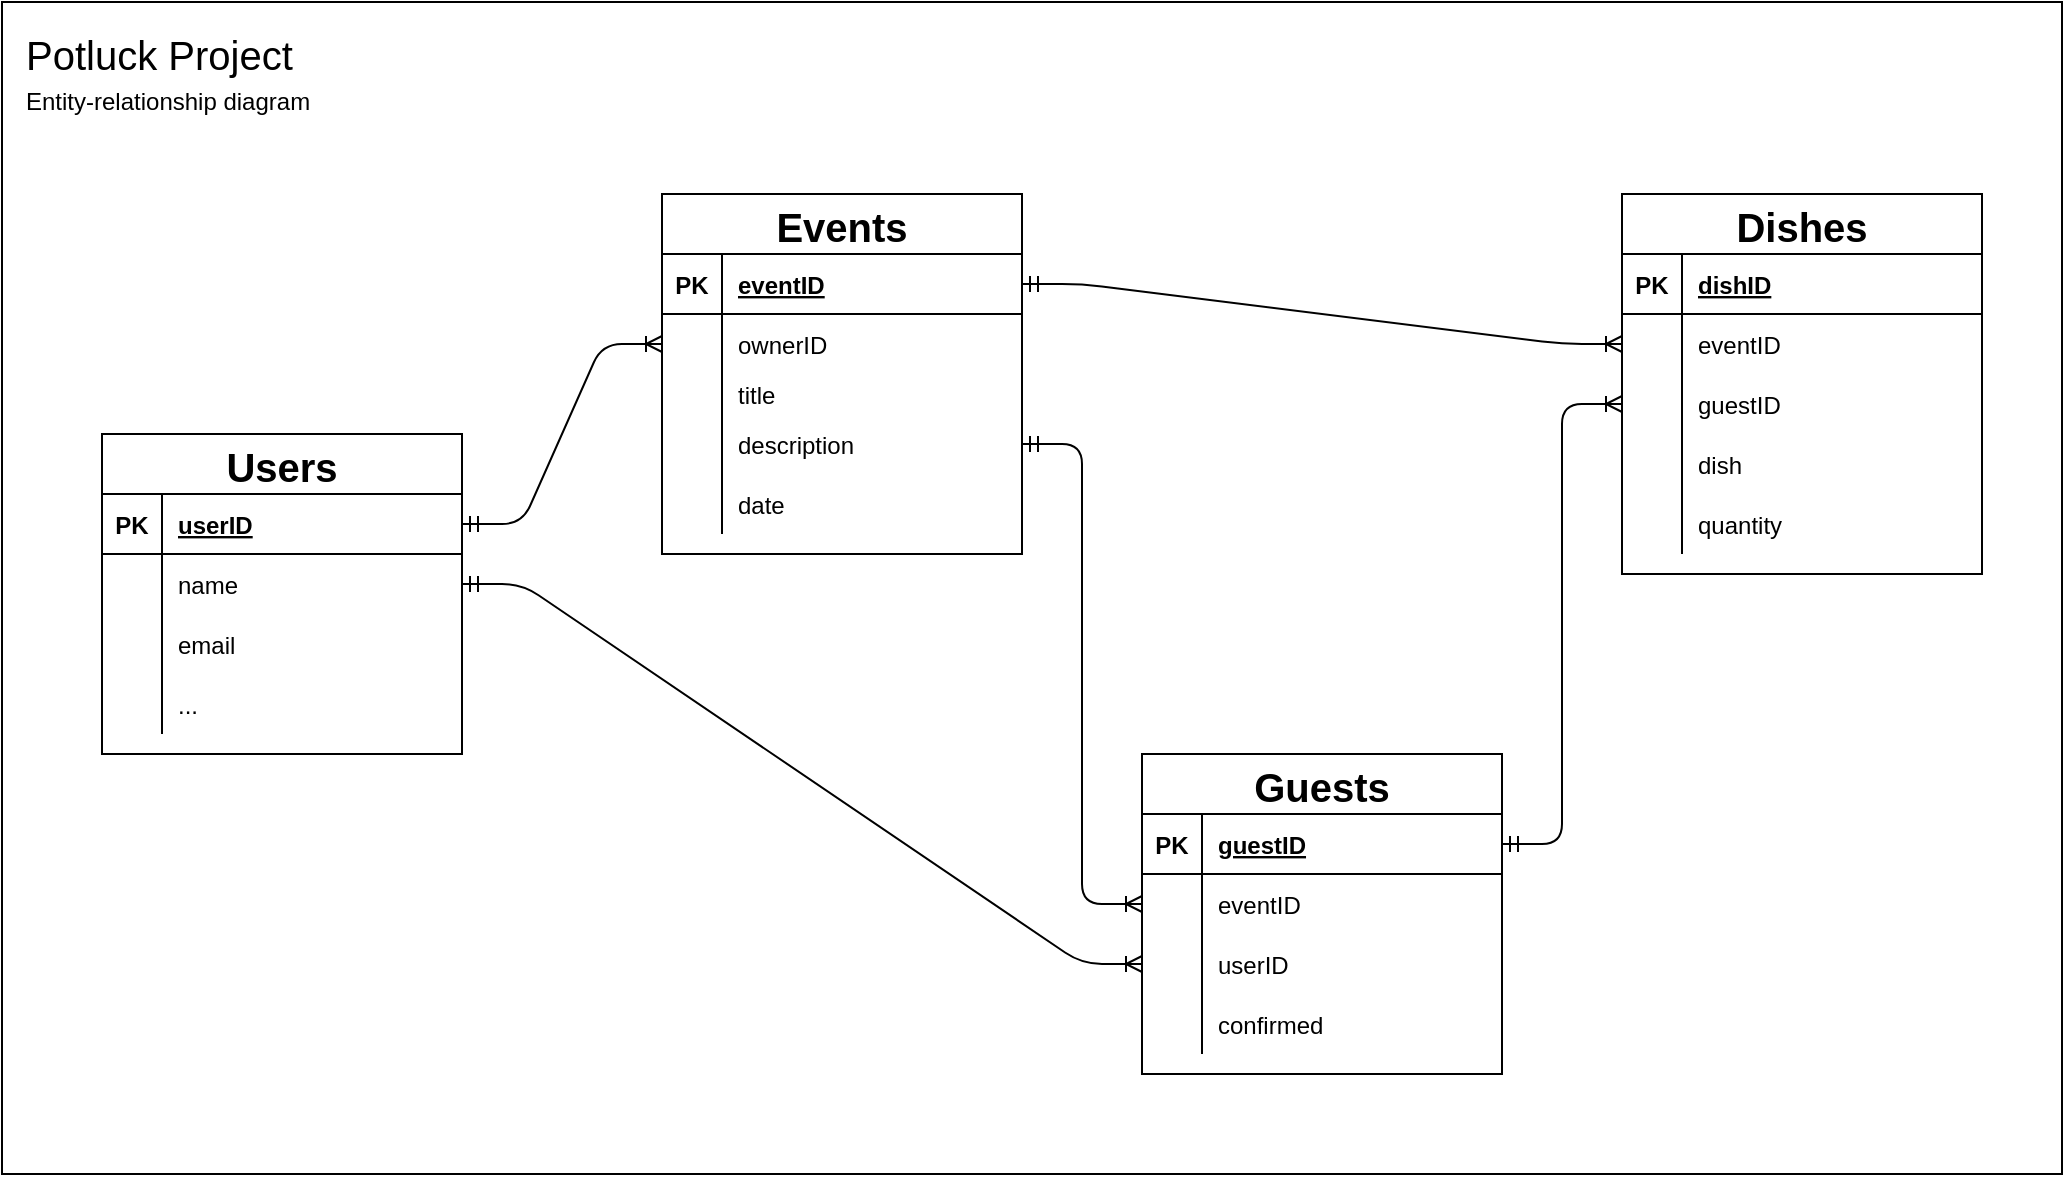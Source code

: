 <mxfile version="14.4.3" type="device" pages="2"><diagram name="EER" id="9f46799a-70d6-7492-0946-bef42562c5a5"><mxGraphModel dx="1426" dy="801" grid="1" gridSize="10" guides="1" tooltips="1" connect="1" arrows="1" fold="1" page="1" pageScale="1" pageWidth="1100" pageHeight="850" background="#ffffff" math="0" shadow="0"><root><mxCell id="0"/><mxCell id="1" parent="0"/><mxCell id="2ur29P7m5dVR8Yak9FoJ-1" value="" style="rounded=0;whiteSpace=wrap;html=1;" vertex="1" parent="1"><mxGeometry x="30" y="24" width="1030" height="586" as="geometry"/></mxCell><mxCell id="jlmx12DZaRkTQezgC5Pu-1" value="Potluck Project" style="text;html=1;strokeColor=none;fillColor=none;align=left;verticalAlign=middle;whiteSpace=wrap;rounded=0;fontSize=20;" parent="1" vertex="1"><mxGeometry x="40" y="40" width="220" height="20" as="geometry"/></mxCell><mxCell id="jlmx12DZaRkTQezgC5Pu-2" value="Entity-relationship diagram" style="text;html=1;strokeColor=none;fillColor=none;align=left;verticalAlign=middle;whiteSpace=wrap;rounded=0;" parent="1" vertex="1"><mxGeometry x="40" y="64" width="220" height="20" as="geometry"/></mxCell><mxCell id="jlmx12DZaRkTQezgC5Pu-3" value="Users" style="shape=table;startSize=30;container=1;collapsible=1;childLayout=tableLayout;fixedRows=1;rowLines=0;fontStyle=1;align=center;resizeLast=1;fontSize=20;" parent="1" vertex="1"><mxGeometry x="80" y="240" width="180" height="160" as="geometry"/></mxCell><mxCell id="jlmx12DZaRkTQezgC5Pu-4" value="" style="shape=partialRectangle;collapsible=0;dropTarget=0;pointerEvents=0;fillColor=none;top=0;left=0;bottom=1;right=0;points=[[0,0.5],[1,0.5]];portConstraint=eastwest;" parent="jlmx12DZaRkTQezgC5Pu-3" vertex="1"><mxGeometry y="30" width="180" height="30" as="geometry"/></mxCell><mxCell id="jlmx12DZaRkTQezgC5Pu-5" value="PK" style="shape=partialRectangle;connectable=0;fillColor=none;top=0;left=0;bottom=0;right=0;fontStyle=1;overflow=hidden;" parent="jlmx12DZaRkTQezgC5Pu-4" vertex="1"><mxGeometry width="30" height="30" as="geometry"/></mxCell><mxCell id="jlmx12DZaRkTQezgC5Pu-6" value="userID" style="shape=partialRectangle;connectable=0;fillColor=none;top=0;left=0;bottom=0;right=0;align=left;spacingLeft=6;fontStyle=5;overflow=hidden;" parent="jlmx12DZaRkTQezgC5Pu-4" vertex="1"><mxGeometry x="30" width="150" height="30" as="geometry"/></mxCell><mxCell id="jlmx12DZaRkTQezgC5Pu-7" value="" style="shape=partialRectangle;collapsible=0;dropTarget=0;pointerEvents=0;fillColor=none;top=0;left=0;bottom=0;right=0;points=[[0,0.5],[1,0.5]];portConstraint=eastwest;" parent="jlmx12DZaRkTQezgC5Pu-3" vertex="1"><mxGeometry y="60" width="180" height="30" as="geometry"/></mxCell><mxCell id="jlmx12DZaRkTQezgC5Pu-8" value="" style="shape=partialRectangle;connectable=0;fillColor=none;top=0;left=0;bottom=0;right=0;editable=1;overflow=hidden;" parent="jlmx12DZaRkTQezgC5Pu-7" vertex="1"><mxGeometry width="30" height="30" as="geometry"/></mxCell><mxCell id="jlmx12DZaRkTQezgC5Pu-9" value="name" style="shape=partialRectangle;connectable=0;fillColor=none;top=0;left=0;bottom=0;right=0;align=left;spacingLeft=6;overflow=hidden;" parent="jlmx12DZaRkTQezgC5Pu-7" vertex="1"><mxGeometry x="30" width="150" height="30" as="geometry"/></mxCell><mxCell id="jlmx12DZaRkTQezgC5Pu-10" value="" style="shape=partialRectangle;collapsible=0;dropTarget=0;pointerEvents=0;fillColor=none;top=0;left=0;bottom=0;right=0;points=[[0,0.5],[1,0.5]];portConstraint=eastwest;" parent="jlmx12DZaRkTQezgC5Pu-3" vertex="1"><mxGeometry y="90" width="180" height="30" as="geometry"/></mxCell><mxCell id="jlmx12DZaRkTQezgC5Pu-11" value="" style="shape=partialRectangle;connectable=0;fillColor=none;top=0;left=0;bottom=0;right=0;editable=1;overflow=hidden;" parent="jlmx12DZaRkTQezgC5Pu-10" vertex="1"><mxGeometry width="30" height="30" as="geometry"/></mxCell><mxCell id="jlmx12DZaRkTQezgC5Pu-12" value="email" style="shape=partialRectangle;connectable=0;fillColor=none;top=0;left=0;bottom=0;right=0;align=left;spacingLeft=6;overflow=hidden;" parent="jlmx12DZaRkTQezgC5Pu-10" vertex="1"><mxGeometry x="30" width="150" height="30" as="geometry"/></mxCell><mxCell id="jlmx12DZaRkTQezgC5Pu-13" value="" style="shape=partialRectangle;collapsible=0;dropTarget=0;pointerEvents=0;fillColor=none;top=0;left=0;bottom=0;right=0;points=[[0,0.5],[1,0.5]];portConstraint=eastwest;" parent="jlmx12DZaRkTQezgC5Pu-3" vertex="1"><mxGeometry y="120" width="180" height="30" as="geometry"/></mxCell><mxCell id="jlmx12DZaRkTQezgC5Pu-14" value="" style="shape=partialRectangle;connectable=0;fillColor=none;top=0;left=0;bottom=0;right=0;editable=1;overflow=hidden;" parent="jlmx12DZaRkTQezgC5Pu-13" vertex="1"><mxGeometry width="30" height="30" as="geometry"/></mxCell><mxCell id="jlmx12DZaRkTQezgC5Pu-15" value="..." style="shape=partialRectangle;connectable=0;fillColor=none;top=0;left=0;bottom=0;right=0;align=left;spacingLeft=6;overflow=hidden;" parent="jlmx12DZaRkTQezgC5Pu-13" vertex="1"><mxGeometry x="30" width="150" height="30" as="geometry"/></mxCell><mxCell id="jlmx12DZaRkTQezgC5Pu-16" value="Events" style="shape=table;startSize=30;container=1;collapsible=1;childLayout=tableLayout;fixedRows=1;rowLines=0;fontStyle=1;align=center;resizeLast=1;fontSize=20;" parent="1" vertex="1"><mxGeometry x="360" y="120" width="180" height="180" as="geometry"/></mxCell><mxCell id="jlmx12DZaRkTQezgC5Pu-17" value="" style="shape=partialRectangle;collapsible=0;dropTarget=0;pointerEvents=0;fillColor=none;top=0;left=0;bottom=1;right=0;points=[[0,0.5],[1,0.5]];portConstraint=eastwest;" parent="jlmx12DZaRkTQezgC5Pu-16" vertex="1"><mxGeometry y="30" width="180" height="30" as="geometry"/></mxCell><mxCell id="jlmx12DZaRkTQezgC5Pu-18" value="PK" style="shape=partialRectangle;connectable=0;fillColor=none;top=0;left=0;bottom=0;right=0;fontStyle=1;overflow=hidden;" parent="jlmx12DZaRkTQezgC5Pu-17" vertex="1"><mxGeometry width="30" height="30" as="geometry"/></mxCell><mxCell id="jlmx12DZaRkTQezgC5Pu-19" value="eventID" style="shape=partialRectangle;connectable=0;fillColor=none;top=0;left=0;bottom=0;right=0;align=left;spacingLeft=6;fontStyle=5;overflow=hidden;" parent="jlmx12DZaRkTQezgC5Pu-17" vertex="1"><mxGeometry x="30" width="150" height="30" as="geometry"/></mxCell><mxCell id="jlmx12DZaRkTQezgC5Pu-20" value="" style="shape=partialRectangle;collapsible=0;dropTarget=0;pointerEvents=0;fillColor=none;top=0;left=0;bottom=0;right=0;points=[[0,0.5],[1,0.5]];portConstraint=eastwest;" parent="jlmx12DZaRkTQezgC5Pu-16" vertex="1"><mxGeometry y="60" width="180" height="30" as="geometry"/></mxCell><mxCell id="jlmx12DZaRkTQezgC5Pu-21" value="" style="shape=partialRectangle;connectable=0;fillColor=none;top=0;left=0;bottom=0;right=0;editable=1;overflow=hidden;" parent="jlmx12DZaRkTQezgC5Pu-20" vertex="1"><mxGeometry width="30" height="30" as="geometry"/></mxCell><mxCell id="jlmx12DZaRkTQezgC5Pu-22" value="ownerID" style="shape=partialRectangle;connectable=0;fillColor=none;top=0;left=0;bottom=0;right=0;align=left;spacingLeft=6;overflow=hidden;" parent="jlmx12DZaRkTQezgC5Pu-20" vertex="1"><mxGeometry x="30" width="150" height="30" as="geometry"/></mxCell><mxCell id="jlmx12DZaRkTQezgC5Pu-23" value="" style="shape=partialRectangle;collapsible=0;dropTarget=0;pointerEvents=0;fillColor=none;top=0;left=0;bottom=0;right=0;points=[[0,0.5],[1,0.5]];portConstraint=eastwest;" parent="jlmx12DZaRkTQezgC5Pu-16" vertex="1"><mxGeometry y="90" width="180" height="20" as="geometry"/></mxCell><mxCell id="jlmx12DZaRkTQezgC5Pu-24" value="" style="shape=partialRectangle;connectable=0;fillColor=none;top=0;left=0;bottom=0;right=0;editable=1;overflow=hidden;" parent="jlmx12DZaRkTQezgC5Pu-23" vertex="1"><mxGeometry width="30" height="20" as="geometry"/></mxCell><mxCell id="jlmx12DZaRkTQezgC5Pu-25" value="title" style="shape=partialRectangle;connectable=0;fillColor=none;top=0;left=0;bottom=0;right=0;align=left;spacingLeft=6;overflow=hidden;" parent="jlmx12DZaRkTQezgC5Pu-23" vertex="1"><mxGeometry x="30" width="150" height="20" as="geometry"/></mxCell><mxCell id="jlmx12DZaRkTQezgC5Pu-26" value="" style="shape=partialRectangle;collapsible=0;dropTarget=0;pointerEvents=0;fillColor=none;top=0;left=0;bottom=0;right=0;points=[[0,0.5],[1,0.5]];portConstraint=eastwest;" parent="jlmx12DZaRkTQezgC5Pu-16" vertex="1"><mxGeometry y="110" width="180" height="30" as="geometry"/></mxCell><mxCell id="jlmx12DZaRkTQezgC5Pu-27" value="" style="shape=partialRectangle;connectable=0;fillColor=none;top=0;left=0;bottom=0;right=0;editable=1;overflow=hidden;" parent="jlmx12DZaRkTQezgC5Pu-26" vertex="1"><mxGeometry width="30" height="30" as="geometry"/></mxCell><mxCell id="jlmx12DZaRkTQezgC5Pu-28" value="description" style="shape=partialRectangle;connectable=0;fillColor=none;top=0;left=0;bottom=0;right=0;align=left;spacingLeft=6;overflow=hidden;" parent="jlmx12DZaRkTQezgC5Pu-26" vertex="1"><mxGeometry x="30" width="150" height="30" as="geometry"/></mxCell><mxCell id="jlmx12DZaRkTQezgC5Pu-64" value="" style="shape=partialRectangle;collapsible=0;dropTarget=0;pointerEvents=0;fillColor=none;top=0;left=0;bottom=0;right=0;points=[[0,0.5],[1,0.5]];portConstraint=eastwest;" parent="jlmx12DZaRkTQezgC5Pu-16" vertex="1"><mxGeometry y="140" width="180" height="30" as="geometry"/></mxCell><mxCell id="jlmx12DZaRkTQezgC5Pu-65" value="" style="shape=partialRectangle;connectable=0;fillColor=none;top=0;left=0;bottom=0;right=0;editable=1;overflow=hidden;" parent="jlmx12DZaRkTQezgC5Pu-64" vertex="1"><mxGeometry width="30" height="30" as="geometry"/></mxCell><mxCell id="jlmx12DZaRkTQezgC5Pu-66" value="date" style="shape=partialRectangle;connectable=0;fillColor=none;top=0;left=0;bottom=0;right=0;align=left;spacingLeft=6;overflow=hidden;" parent="jlmx12DZaRkTQezgC5Pu-64" vertex="1"><mxGeometry x="30" width="150" height="30" as="geometry"/></mxCell><mxCell id="jlmx12DZaRkTQezgC5Pu-29" value="Guests" style="shape=table;startSize=30;container=1;collapsible=1;childLayout=tableLayout;fixedRows=1;rowLines=0;fontStyle=1;align=center;resizeLast=1;fontSize=20;" parent="1" vertex="1"><mxGeometry x="600" y="400" width="180" height="160" as="geometry"/></mxCell><mxCell id="jlmx12DZaRkTQezgC5Pu-30" value="" style="shape=partialRectangle;collapsible=0;dropTarget=0;pointerEvents=0;fillColor=none;top=0;left=0;bottom=1;right=0;points=[[0,0.5],[1,0.5]];portConstraint=eastwest;" parent="jlmx12DZaRkTQezgC5Pu-29" vertex="1"><mxGeometry y="30" width="180" height="30" as="geometry"/></mxCell><mxCell id="jlmx12DZaRkTQezgC5Pu-31" value="PK" style="shape=partialRectangle;connectable=0;fillColor=none;top=0;left=0;bottom=0;right=0;fontStyle=1;overflow=hidden;" parent="jlmx12DZaRkTQezgC5Pu-30" vertex="1"><mxGeometry width="30" height="30" as="geometry"/></mxCell><mxCell id="jlmx12DZaRkTQezgC5Pu-32" value="guestID" style="shape=partialRectangle;connectable=0;fillColor=none;top=0;left=0;bottom=0;right=0;align=left;spacingLeft=6;fontStyle=5;overflow=hidden;" parent="jlmx12DZaRkTQezgC5Pu-30" vertex="1"><mxGeometry x="30" width="150" height="30" as="geometry"/></mxCell><mxCell id="jlmx12DZaRkTQezgC5Pu-33" value="" style="shape=partialRectangle;collapsible=0;dropTarget=0;pointerEvents=0;fillColor=none;top=0;left=0;bottom=0;right=0;points=[[0,0.5],[1,0.5]];portConstraint=eastwest;" parent="jlmx12DZaRkTQezgC5Pu-29" vertex="1"><mxGeometry y="60" width="180" height="30" as="geometry"/></mxCell><mxCell id="jlmx12DZaRkTQezgC5Pu-34" value="" style="shape=partialRectangle;connectable=0;fillColor=none;top=0;left=0;bottom=0;right=0;editable=1;overflow=hidden;" parent="jlmx12DZaRkTQezgC5Pu-33" vertex="1"><mxGeometry width="30" height="30" as="geometry"/></mxCell><mxCell id="jlmx12DZaRkTQezgC5Pu-35" value="eventID" style="shape=partialRectangle;connectable=0;fillColor=none;top=0;left=0;bottom=0;right=0;align=left;spacingLeft=6;overflow=hidden;" parent="jlmx12DZaRkTQezgC5Pu-33" vertex="1"><mxGeometry x="30" width="150" height="30" as="geometry"/></mxCell><mxCell id="jlmx12DZaRkTQezgC5Pu-36" value="" style="shape=partialRectangle;collapsible=0;dropTarget=0;pointerEvents=0;fillColor=none;top=0;left=0;bottom=0;right=0;points=[[0,0.5],[1,0.5]];portConstraint=eastwest;" parent="jlmx12DZaRkTQezgC5Pu-29" vertex="1"><mxGeometry y="90" width="180" height="30" as="geometry"/></mxCell><mxCell id="jlmx12DZaRkTQezgC5Pu-37" value="" style="shape=partialRectangle;connectable=0;fillColor=none;top=0;left=0;bottom=0;right=0;editable=1;overflow=hidden;" parent="jlmx12DZaRkTQezgC5Pu-36" vertex="1"><mxGeometry width="30" height="30" as="geometry"/></mxCell><mxCell id="jlmx12DZaRkTQezgC5Pu-38" value="userID" style="shape=partialRectangle;connectable=0;fillColor=none;top=0;left=0;bottom=0;right=0;align=left;spacingLeft=6;overflow=hidden;" parent="jlmx12DZaRkTQezgC5Pu-36" vertex="1"><mxGeometry x="30" width="150" height="30" as="geometry"/></mxCell><mxCell id="jlmx12DZaRkTQezgC5Pu-39" value="" style="shape=partialRectangle;collapsible=0;dropTarget=0;pointerEvents=0;fillColor=none;top=0;left=0;bottom=0;right=0;points=[[0,0.5],[1,0.5]];portConstraint=eastwest;" parent="jlmx12DZaRkTQezgC5Pu-29" vertex="1"><mxGeometry y="120" width="180" height="30" as="geometry"/></mxCell><mxCell id="jlmx12DZaRkTQezgC5Pu-40" value="" style="shape=partialRectangle;connectable=0;fillColor=none;top=0;left=0;bottom=0;right=0;editable=1;overflow=hidden;" parent="jlmx12DZaRkTQezgC5Pu-39" vertex="1"><mxGeometry width="30" height="30" as="geometry"/></mxCell><mxCell id="jlmx12DZaRkTQezgC5Pu-41" value="confirmed" style="shape=partialRectangle;connectable=0;fillColor=none;top=0;left=0;bottom=0;right=0;align=left;spacingLeft=6;overflow=hidden;" parent="jlmx12DZaRkTQezgC5Pu-39" vertex="1"><mxGeometry x="30" width="150" height="30" as="geometry"/></mxCell><mxCell id="jlmx12DZaRkTQezgC5Pu-42" value="Dishes" style="shape=table;startSize=30;container=1;collapsible=1;childLayout=tableLayout;fixedRows=1;rowLines=0;fontStyle=1;align=center;resizeLast=1;fontSize=20;" parent="1" vertex="1"><mxGeometry x="840" y="120" width="180" height="190" as="geometry"><mxRectangle x="800" y="240" width="100" height="30" as="alternateBounds"/></mxGeometry></mxCell><mxCell id="jlmx12DZaRkTQezgC5Pu-43" value="" style="shape=partialRectangle;collapsible=0;dropTarget=0;pointerEvents=0;fillColor=none;top=0;left=0;bottom=1;right=0;points=[[0,0.5],[1,0.5]];portConstraint=eastwest;" parent="jlmx12DZaRkTQezgC5Pu-42" vertex="1"><mxGeometry y="30" width="180" height="30" as="geometry"/></mxCell><mxCell id="jlmx12DZaRkTQezgC5Pu-44" value="PK" style="shape=partialRectangle;connectable=0;fillColor=none;top=0;left=0;bottom=0;right=0;fontStyle=1;overflow=hidden;" parent="jlmx12DZaRkTQezgC5Pu-43" vertex="1"><mxGeometry width="30" height="30" as="geometry"/></mxCell><mxCell id="jlmx12DZaRkTQezgC5Pu-45" value="dishID" style="shape=partialRectangle;connectable=0;fillColor=none;top=0;left=0;bottom=0;right=0;align=left;spacingLeft=6;fontStyle=5;overflow=hidden;" parent="jlmx12DZaRkTQezgC5Pu-43" vertex="1"><mxGeometry x="30" width="150" height="30" as="geometry"/></mxCell><mxCell id="jlmx12DZaRkTQezgC5Pu-46" value="" style="shape=partialRectangle;collapsible=0;dropTarget=0;pointerEvents=0;fillColor=none;top=0;left=0;bottom=0;right=0;points=[[0,0.5],[1,0.5]];portConstraint=eastwest;" parent="jlmx12DZaRkTQezgC5Pu-42" vertex="1"><mxGeometry y="60" width="180" height="30" as="geometry"/></mxCell><mxCell id="jlmx12DZaRkTQezgC5Pu-47" value="" style="shape=partialRectangle;connectable=0;fillColor=none;top=0;left=0;bottom=0;right=0;editable=1;overflow=hidden;" parent="jlmx12DZaRkTQezgC5Pu-46" vertex="1"><mxGeometry width="30" height="30" as="geometry"/></mxCell><mxCell id="jlmx12DZaRkTQezgC5Pu-48" value="eventID" style="shape=partialRectangle;connectable=0;fillColor=none;top=0;left=0;bottom=0;right=0;align=left;spacingLeft=6;overflow=hidden;" parent="jlmx12DZaRkTQezgC5Pu-46" vertex="1"><mxGeometry x="30" width="150" height="30" as="geometry"/></mxCell><mxCell id="jlmx12DZaRkTQezgC5Pu-49" value="" style="shape=partialRectangle;collapsible=0;dropTarget=0;pointerEvents=0;fillColor=none;top=0;left=0;bottom=0;right=0;points=[[0,0.5],[1,0.5]];portConstraint=eastwest;" parent="jlmx12DZaRkTQezgC5Pu-42" vertex="1"><mxGeometry y="90" width="180" height="30" as="geometry"/></mxCell><mxCell id="jlmx12DZaRkTQezgC5Pu-50" value="" style="shape=partialRectangle;connectable=0;fillColor=none;top=0;left=0;bottom=0;right=0;editable=1;overflow=hidden;" parent="jlmx12DZaRkTQezgC5Pu-49" vertex="1"><mxGeometry width="30" height="30" as="geometry"/></mxCell><mxCell id="jlmx12DZaRkTQezgC5Pu-51" value="guestID" style="shape=partialRectangle;connectable=0;fillColor=none;top=0;left=0;bottom=0;right=0;align=left;spacingLeft=6;overflow=hidden;" parent="jlmx12DZaRkTQezgC5Pu-49" vertex="1"><mxGeometry x="30" width="150" height="30" as="geometry"/></mxCell><mxCell id="jlmx12DZaRkTQezgC5Pu-52" value="" style="shape=partialRectangle;collapsible=0;dropTarget=0;pointerEvents=0;fillColor=none;top=0;left=0;bottom=0;right=0;points=[[0,0.5],[1,0.5]];portConstraint=eastwest;" parent="jlmx12DZaRkTQezgC5Pu-42" vertex="1"><mxGeometry y="120" width="180" height="30" as="geometry"/></mxCell><mxCell id="jlmx12DZaRkTQezgC5Pu-53" value="" style="shape=partialRectangle;connectable=0;fillColor=none;top=0;left=0;bottom=0;right=0;editable=1;overflow=hidden;" parent="jlmx12DZaRkTQezgC5Pu-52" vertex="1"><mxGeometry width="30" height="30" as="geometry"/></mxCell><mxCell id="jlmx12DZaRkTQezgC5Pu-54" value="dish" style="shape=partialRectangle;connectable=0;fillColor=none;top=0;left=0;bottom=0;right=0;align=left;spacingLeft=6;overflow=hidden;" parent="jlmx12DZaRkTQezgC5Pu-52" vertex="1"><mxGeometry x="30" width="150" height="30" as="geometry"/></mxCell><mxCell id="jlmx12DZaRkTQezgC5Pu-57" value="" style="shape=partialRectangle;collapsible=0;dropTarget=0;pointerEvents=0;fillColor=none;top=0;left=0;bottom=0;right=0;points=[[0,0.5],[1,0.5]];portConstraint=eastwest;" parent="jlmx12DZaRkTQezgC5Pu-42" vertex="1"><mxGeometry y="150" width="180" height="30" as="geometry"/></mxCell><mxCell id="jlmx12DZaRkTQezgC5Pu-58" value="" style="shape=partialRectangle;connectable=0;fillColor=none;top=0;left=0;bottom=0;right=0;editable=1;overflow=hidden;" parent="jlmx12DZaRkTQezgC5Pu-57" vertex="1"><mxGeometry width="30" height="30" as="geometry"/></mxCell><mxCell id="jlmx12DZaRkTQezgC5Pu-59" value="quantity" style="shape=partialRectangle;connectable=0;fillColor=none;top=0;left=0;bottom=0;right=0;align=left;spacingLeft=6;overflow=hidden;" parent="jlmx12DZaRkTQezgC5Pu-57" vertex="1"><mxGeometry x="30" width="150" height="30" as="geometry"/></mxCell><mxCell id="jlmx12DZaRkTQezgC5Pu-56" value="" style="edgeStyle=entityRelationEdgeStyle;fontSize=12;html=1;endArrow=ERoneToMany;startArrow=ERmandOne;exitX=1;exitY=0.5;exitDx=0;exitDy=0;" parent="1" source="jlmx12DZaRkTQezgC5Pu-4" target="jlmx12DZaRkTQezgC5Pu-20" edge="1"><mxGeometry width="100" height="100" relative="1" as="geometry"><mxPoint x="260" y="550" as="sourcePoint"/><mxPoint x="360" y="450" as="targetPoint"/></mxGeometry></mxCell><mxCell id="jlmx12DZaRkTQezgC5Pu-60" value="" style="edgeStyle=entityRelationEdgeStyle;fontSize=12;html=1;endArrow=ERoneToMany;startArrow=ERmandOne;exitX=1;exitY=0.5;exitDx=0;exitDy=0;entryX=0;entryY=0.5;entryDx=0;entryDy=0;" parent="1" source="jlmx12DZaRkTQezgC5Pu-17" target="jlmx12DZaRkTQezgC5Pu-46" edge="1"><mxGeometry width="100" height="100" relative="1" as="geometry"><mxPoint x="700" y="210" as="sourcePoint"/><mxPoint x="800" y="110" as="targetPoint"/></mxGeometry></mxCell><mxCell id="jlmx12DZaRkTQezgC5Pu-61" value="" style="edgeStyle=entityRelationEdgeStyle;fontSize=12;html=1;endArrow=ERoneToMany;startArrow=ERmandOne;entryX=0;entryY=0.5;entryDx=0;entryDy=0;" parent="1" source="jlmx12DZaRkTQezgC5Pu-7" target="jlmx12DZaRkTQezgC5Pu-36" edge="1"><mxGeometry width="100" height="100" relative="1" as="geometry"><mxPoint x="300" y="490" as="sourcePoint"/><mxPoint x="400" y="390" as="targetPoint"/></mxGeometry></mxCell><mxCell id="jlmx12DZaRkTQezgC5Pu-62" value="" style="fontSize=12;html=1;endArrow=ERoneToMany;startArrow=ERmandOne;exitX=1;exitY=0.5;exitDx=0;exitDy=0;entryX=0;entryY=0.5;entryDx=0;entryDy=0;edgeStyle=entityRelationEdgeStyle;" parent="1" source="jlmx12DZaRkTQezgC5Pu-26" target="jlmx12DZaRkTQezgC5Pu-33" edge="1"><mxGeometry width="100" height="100" relative="1" as="geometry"><mxPoint x="630" y="380" as="sourcePoint"/><mxPoint x="730" y="280" as="targetPoint"/></mxGeometry></mxCell><mxCell id="jlmx12DZaRkTQezgC5Pu-63" value="" style="edgeStyle=entityRelationEdgeStyle;fontSize=12;html=1;endArrow=ERoneToMany;startArrow=ERmandOne;exitX=1;exitY=0.5;exitDx=0;exitDy=0;" parent="1" source="jlmx12DZaRkTQezgC5Pu-30" target="jlmx12DZaRkTQezgC5Pu-49" edge="1"><mxGeometry width="100" height="100" relative="1" as="geometry"><mxPoint x="810" y="480" as="sourcePoint"/><mxPoint x="910" y="380" as="targetPoint"/></mxGeometry></mxCell></root></mxGraphModel></diagram><diagram id="TxaueCcOKep2GNZHB5kx" name="UseCases"><mxGraphModel dx="1426" dy="801" grid="1" gridSize="10" guides="1" tooltips="1" connect="1" arrows="1" fold="1" page="1" pageScale="1" pageWidth="1100" pageHeight="850" math="0" shadow="0"><root><mxCell id="1GznaXpeM5qsCosjoTc0-0"/><mxCell id="1GznaXpeM5qsCosjoTc0-1" parent="1GznaXpeM5qsCosjoTc0-0"/><mxCell id="1GznaXpeM5qsCosjoTc0-3" value="" style="rounded=0;whiteSpace=wrap;html=1;" vertex="1" parent="1GznaXpeM5qsCosjoTc0-1"><mxGeometry x="40" y="40" width="920" height="440" as="geometry"/></mxCell><mxCell id="1GznaXpeM5qsCosjoTc0-12" style="rounded=0;orthogonalLoop=1;jettySize=auto;html=1;exitX=0.5;exitY=0.5;exitDx=0;exitDy=0;exitPerimeter=0;" edge="1" parent="1GznaXpeM5qsCosjoTc0-1" source="1GznaXpeM5qsCosjoTc0-4" target="1GznaXpeM5qsCosjoTc0-7"><mxGeometry relative="1" as="geometry"/></mxCell><mxCell id="1GznaXpeM5qsCosjoTc0-13" style="edgeStyle=none;rounded=0;orthogonalLoop=1;jettySize=auto;html=1;exitX=0.5;exitY=0.5;exitDx=0;exitDy=0;exitPerimeter=0;entryX=0;entryY=0.5;entryDx=0;entryDy=0;" edge="1" parent="1GznaXpeM5qsCosjoTc0-1" source="1GznaXpeM5qsCosjoTc0-4" target="1GznaXpeM5qsCosjoTc0-8"><mxGeometry relative="1" as="geometry"/></mxCell><mxCell id="1GznaXpeM5qsCosjoTc0-14" style="edgeStyle=none;rounded=0;orthogonalLoop=1;jettySize=auto;html=1;exitX=0.5;exitY=0.5;exitDx=0;exitDy=0;exitPerimeter=0;entryX=0;entryY=0;entryDx=0;entryDy=0;" edge="1" parent="1GznaXpeM5qsCosjoTc0-1" source="1GznaXpeM5qsCosjoTc0-4" target="1GznaXpeM5qsCosjoTc0-9"><mxGeometry relative="1" as="geometry"/></mxCell><mxCell id="1GznaXpeM5qsCosjoTc0-4" value="Organizer" style="shape=umlActor;verticalLabelPosition=bottom;verticalAlign=top;html=1;" vertex="1" parent="1GznaXpeM5qsCosjoTc0-1"><mxGeometry x="130" y="200" width="30" height="60" as="geometry"/></mxCell><mxCell id="1GznaXpeM5qsCosjoTc0-15" style="edgeStyle=none;rounded=0;orthogonalLoop=1;jettySize=auto;html=1;exitX=0.5;exitY=0.5;exitDx=0;exitDy=0;exitPerimeter=0;entryX=1;entryY=0.5;entryDx=0;entryDy=0;" edge="1" parent="1GznaXpeM5qsCosjoTc0-1" source="1GznaXpeM5qsCosjoTc0-5" target="1GznaXpeM5qsCosjoTc0-10"><mxGeometry relative="1" as="geometry"/></mxCell><mxCell id="1GznaXpeM5qsCosjoTc0-16" style="edgeStyle=none;rounded=0;orthogonalLoop=1;jettySize=auto;html=1;exitX=0.5;exitY=0.5;exitDx=0;exitDy=0;exitPerimeter=0;entryX=1;entryY=0.5;entryDx=0;entryDy=0;" edge="1" parent="1GznaXpeM5qsCosjoTc0-1" source="1GznaXpeM5qsCosjoTc0-5" target="1GznaXpeM5qsCosjoTc0-11"><mxGeometry relative="1" as="geometry"/></mxCell><mxCell id="1GznaXpeM5qsCosjoTc0-18" style="edgeStyle=none;rounded=0;orthogonalLoop=1;jettySize=auto;html=1;exitX=0.5;exitY=0.5;exitDx=0;exitDy=0;exitPerimeter=0;entryX=1;entryY=0;entryDx=0;entryDy=0;" edge="1" parent="1GznaXpeM5qsCosjoTc0-1" source="1GznaXpeM5qsCosjoTc0-5" target="1GznaXpeM5qsCosjoTc0-17"><mxGeometry relative="1" as="geometry"/></mxCell><mxCell id="1GznaXpeM5qsCosjoTc0-5" value="Guest" style="shape=umlActor;verticalLabelPosition=bottom;verticalAlign=top;html=1;" vertex="1" parent="1GznaXpeM5qsCosjoTc0-1"><mxGeometry x="860" y="200" width="30" height="60" as="geometry"/></mxCell><mxCell id="1GznaXpeM5qsCosjoTc0-7" value="Create event" style="ellipse;whiteSpace=wrap;html=1;" vertex="1" parent="1GznaXpeM5qsCosjoTc0-1"><mxGeometry x="280" y="130" width="140" height="70" as="geometry"/></mxCell><mxCell id="1GznaXpeM5qsCosjoTc0-8" value="Add Suggestions" style="ellipse;whiteSpace=wrap;html=1;" vertex="1" parent="1GznaXpeM5qsCosjoTc0-1"><mxGeometry x="320" y="230" width="140" height="70" as="geometry"/></mxCell><mxCell id="1GznaXpeM5qsCosjoTc0-9" value="Add Guests" style="ellipse;whiteSpace=wrap;html=1;" vertex="1" parent="1GznaXpeM5qsCosjoTc0-1"><mxGeometry x="280" y="330" width="140" height="70" as="geometry"/></mxCell><mxCell id="1GznaXpeM5qsCosjoTc0-10" value="Confirm invitation" style="ellipse;whiteSpace=wrap;html=1;" vertex="1" parent="1GznaXpeM5qsCosjoTc0-1"><mxGeometry x="610" y="130" width="140" height="70" as="geometry"/></mxCell><mxCell id="1GznaXpeM5qsCosjoTc0-11" value="Inform dishes" style="ellipse;whiteSpace=wrap;html=1;" vertex="1" parent="1GznaXpeM5qsCosjoTc0-1"><mxGeometry x="590" y="230" width="140" height="70" as="geometry"/></mxCell><mxCell id="1GznaXpeM5qsCosjoTc0-17" value="Check list of supplies" style="ellipse;whiteSpace=wrap;html=1;" vertex="1" parent="1GznaXpeM5qsCosjoTc0-1"><mxGeometry x="620" y="330" width="140" height="70" as="geometry"/></mxCell></root></mxGraphModel></diagram></mxfile>